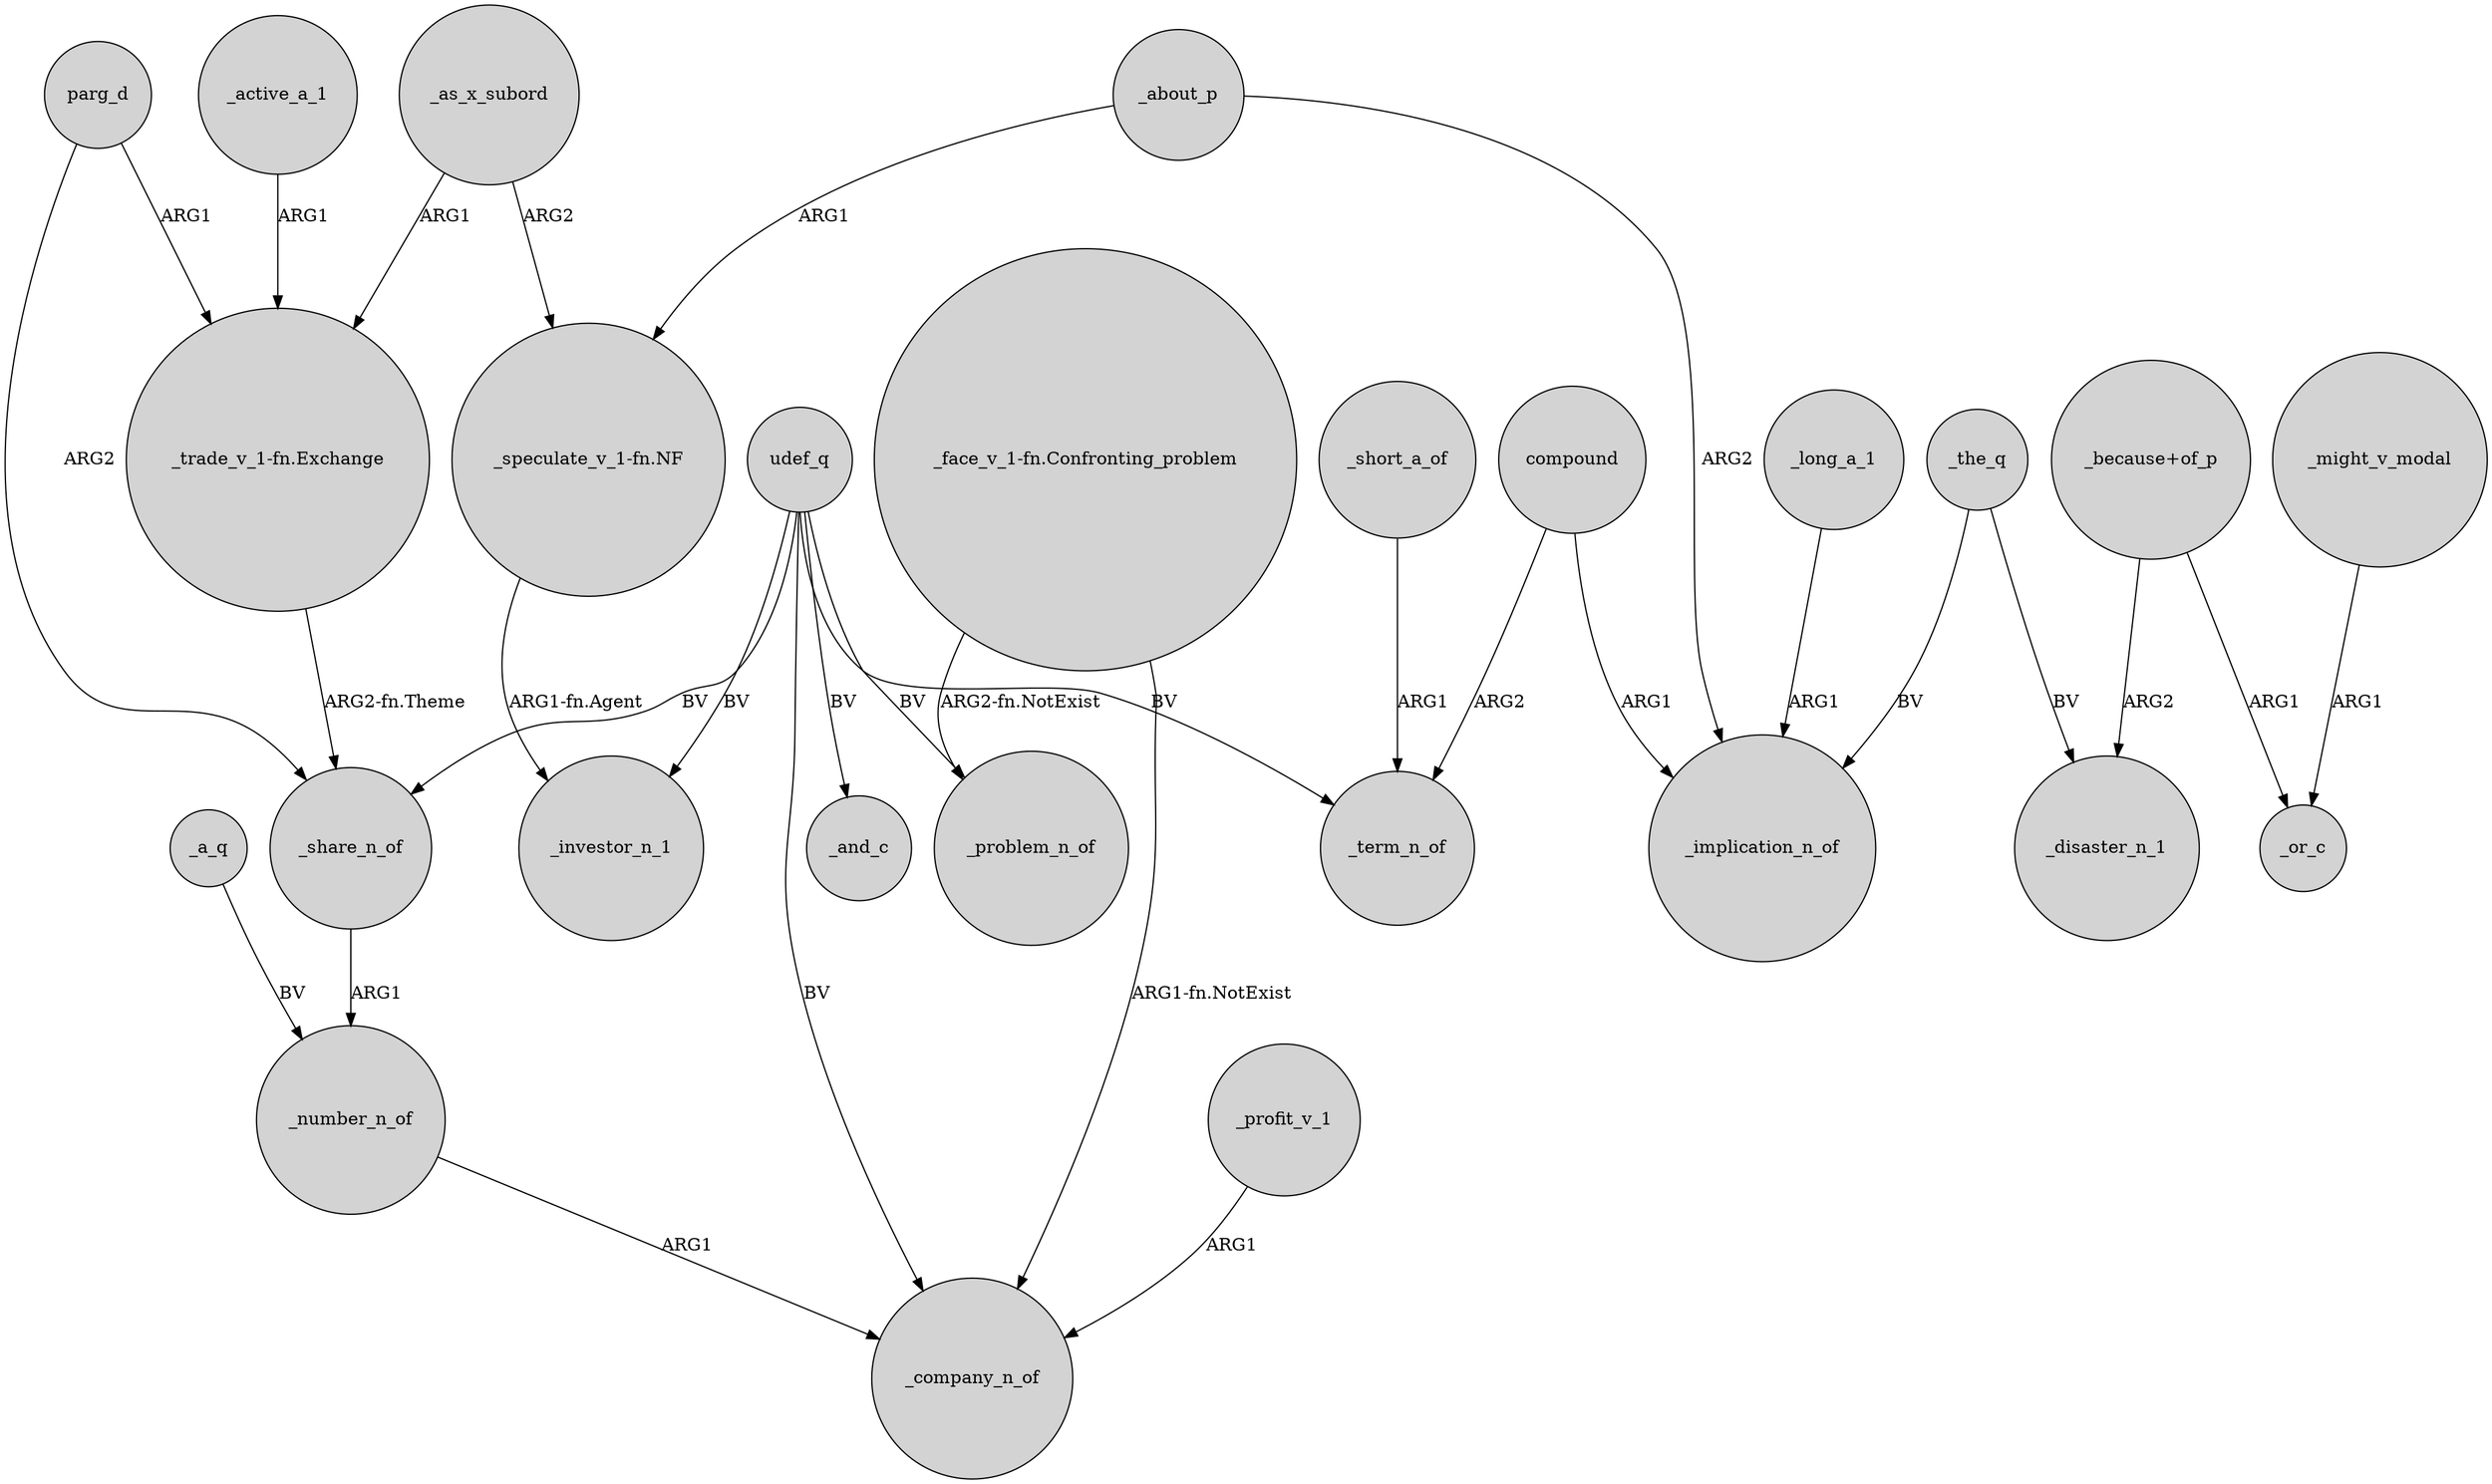digraph {
	node [shape=circle style=filled]
	_active_a_1 -> "_trade_v_1-fn.Exchange" [label=ARG1]
	compound -> _implication_n_of [label=ARG1]
	_the_q -> _disaster_n_1 [label=BV]
	_a_q -> _number_n_of [label=BV]
	parg_d -> _share_n_of [label=ARG2]
	udef_q -> _investor_n_1 [label=BV]
	compound -> _term_n_of [label=ARG2]
	parg_d -> "_trade_v_1-fn.Exchange" [label=ARG1]
	_as_x_subord -> "_speculate_v_1-fn.NF" [label=ARG2]
	"_because+of_p" -> _disaster_n_1 [label=ARG2]
	"_face_v_1-fn.Confronting_problem" -> _problem_n_of [label="ARG2-fn.NotExist"]
	_short_a_of -> _term_n_of [label=ARG1]
	"_face_v_1-fn.Confronting_problem" -> _company_n_of [label="ARG1-fn.NotExist"]
	_profit_v_1 -> _company_n_of [label=ARG1]
	udef_q -> _problem_n_of [label=BV]
	"_because+of_p" -> _or_c [label=ARG1]
	_the_q -> _implication_n_of [label=BV]
	_about_p -> _implication_n_of [label=ARG2]
	_long_a_1 -> _implication_n_of [label=ARG1]
	udef_q -> _term_n_of [label=BV]
	_share_n_of -> _number_n_of [label=ARG1]
	udef_q -> _share_n_of [label=BV]
	_as_x_subord -> "_trade_v_1-fn.Exchange" [label=ARG1]
	"_trade_v_1-fn.Exchange" -> _share_n_of [label="ARG2-fn.Theme"]
	_might_v_modal -> _or_c [label=ARG1]
	udef_q -> _company_n_of [label=BV]
	_number_n_of -> _company_n_of [label=ARG1]
	udef_q -> _and_c [label=BV]
	_about_p -> "_speculate_v_1-fn.NF" [label=ARG1]
	"_speculate_v_1-fn.NF" -> _investor_n_1 [label="ARG1-fn.Agent"]
}

